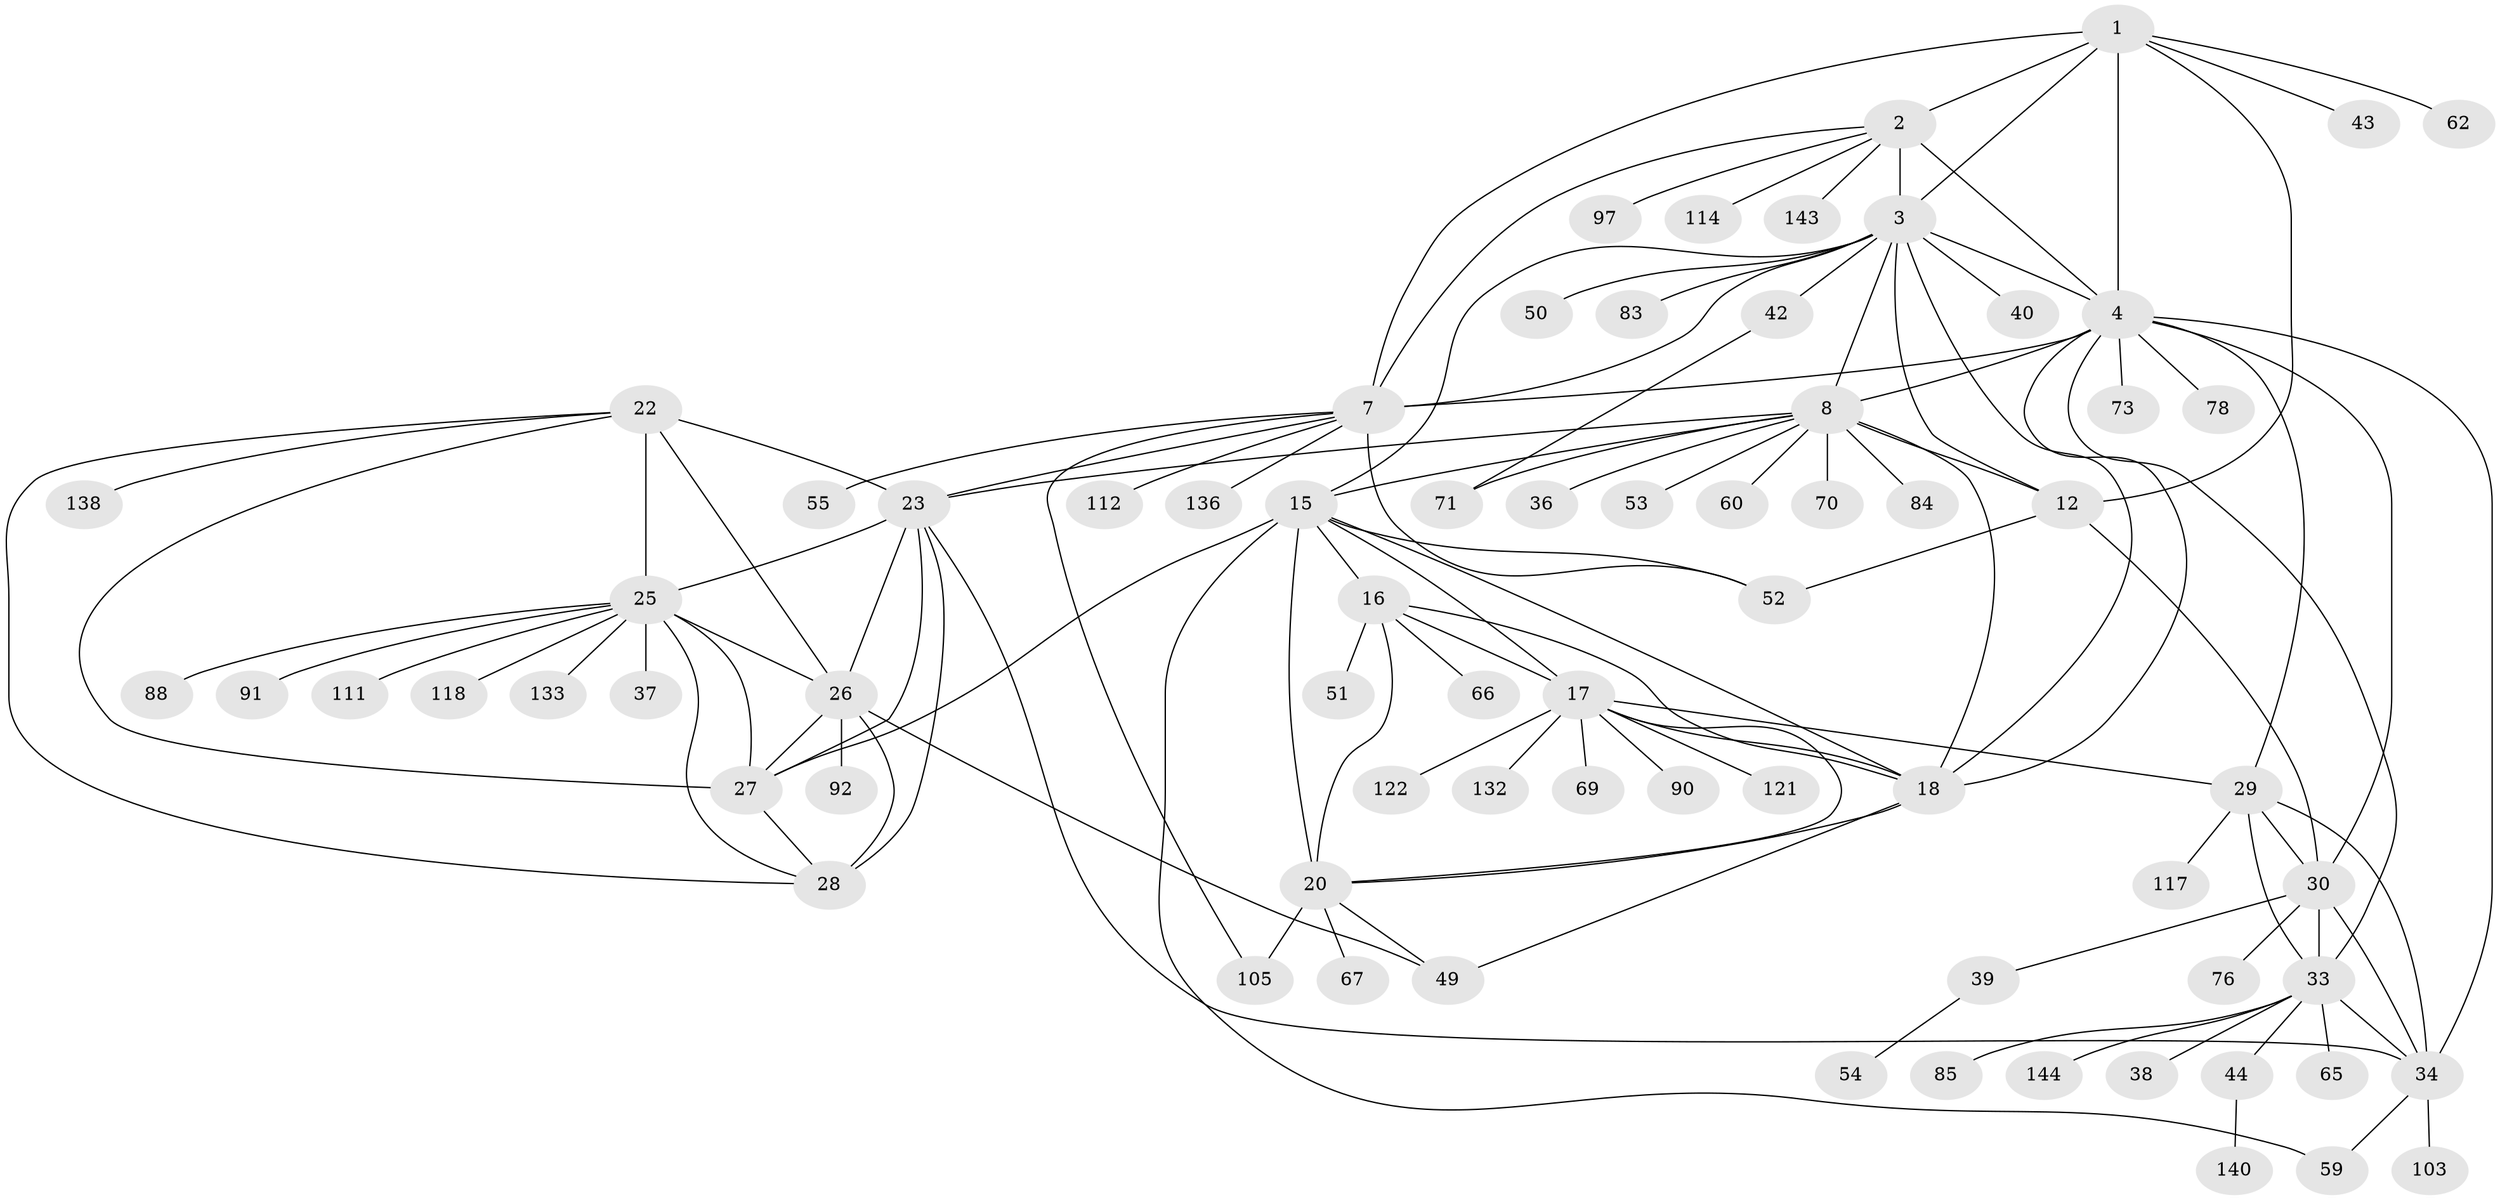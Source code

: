 // original degree distribution, {9: 0.0410958904109589, 11: 0.02054794520547945, 7: 0.04794520547945205, 14: 0.0136986301369863, 8: 0.04794520547945205, 10: 0.03424657534246575, 12: 0.0273972602739726, 13: 0.00684931506849315, 1: 0.5684931506849316, 2: 0.14383561643835616, 4: 0.00684931506849315, 3: 0.0410958904109589}
// Generated by graph-tools (version 1.1) at 2025/15/03/09/25 04:15:57]
// undirected, 73 vertices, 119 edges
graph export_dot {
graph [start="1"]
  node [color=gray90,style=filled];
  1;
  2;
  3 [super="+14+57+6+93+87"];
  4 [super="+80+5+31"];
  7 [super="+81+89"];
  8 [super="+11+10+9"];
  12 [super="+63+98+58"];
  15 [super="+19+129+95+64+21"];
  16;
  17;
  18;
  20;
  22;
  23 [super="+130+127+94+24"];
  25;
  26;
  27 [super="+48"];
  28 [super="+72"];
  29;
  30 [super="+109+110+32"];
  33;
  34;
  36;
  37 [super="+107"];
  38;
  39 [super="+41+75+79"];
  40;
  42;
  43;
  44;
  49 [super="+86"];
  50;
  51 [super="+99+113"];
  52 [super="+137"];
  53;
  54;
  55;
  59;
  60;
  62;
  65 [super="+102"];
  66;
  67;
  69;
  70;
  71;
  73;
  76 [super="+106+141"];
  78;
  83;
  84;
  85;
  88;
  90;
  91;
  92;
  97;
  103;
  105;
  111;
  112;
  114;
  117;
  118 [super="+124"];
  121;
  122;
  132;
  133 [super="+142"];
  136;
  138;
  140;
  143;
  144;
  1 -- 2;
  1 -- 3 [weight=2];
  1 -- 4 [weight=2];
  1 -- 7;
  1 -- 43;
  1 -- 62;
  1 -- 12;
  2 -- 3 [weight=2];
  2 -- 4 [weight=2];
  2 -- 7;
  2 -- 97;
  2 -- 114;
  2 -- 143;
  3 -- 4 [weight=4];
  3 -- 7 [weight=2];
  3 -- 50;
  3 -- 83;
  3 -- 8 [weight=5];
  3 -- 12 [weight=2];
  3 -- 40;
  3 -- 42;
  3 -- 15;
  3 -- 18;
  4 -- 7 [weight=2];
  4 -- 18;
  4 -- 73;
  4 -- 33;
  4 -- 34;
  4 -- 8;
  4 -- 78;
  4 -- 29;
  4 -- 30 [weight=3];
  7 -- 23;
  7 -- 55;
  7 -- 105;
  7 -- 112;
  7 -- 136;
  7 -- 52;
  8 -- 12 [weight=5];
  8 -- 60;
  8 -- 15;
  8 -- 36;
  8 -- 18;
  8 -- 84;
  8 -- 70;
  8 -- 23;
  8 -- 53;
  8 -- 71;
  12 -- 52;
  12 -- 30;
  15 -- 16 [weight=3];
  15 -- 17 [weight=3];
  15 -- 18 [weight=3];
  15 -- 20 [weight=3];
  15 -- 27;
  15 -- 52;
  15 -- 59;
  16 -- 17;
  16 -- 18;
  16 -- 20;
  16 -- 51;
  16 -- 66;
  17 -- 18;
  17 -- 20;
  17 -- 29;
  17 -- 69;
  17 -- 90;
  17 -- 121;
  17 -- 122;
  17 -- 132;
  18 -- 20;
  18 -- 49;
  20 -- 67;
  20 -- 105;
  20 -- 49;
  22 -- 23 [weight=2];
  22 -- 25;
  22 -- 26;
  22 -- 27;
  22 -- 28;
  22 -- 138;
  23 -- 25 [weight=2];
  23 -- 26 [weight=2];
  23 -- 27 [weight=2];
  23 -- 28 [weight=2];
  23 -- 34;
  25 -- 26;
  25 -- 27;
  25 -- 28;
  25 -- 37;
  25 -- 88;
  25 -- 91;
  25 -- 111;
  25 -- 118;
  25 -- 133;
  26 -- 27;
  26 -- 28;
  26 -- 49;
  26 -- 92;
  27 -- 28;
  29 -- 30 [weight=3];
  29 -- 33;
  29 -- 34;
  29 -- 117;
  30 -- 33 [weight=3];
  30 -- 34 [weight=3];
  30 -- 39;
  30 -- 76;
  33 -- 34;
  33 -- 38;
  33 -- 44;
  33 -- 65;
  33 -- 85;
  33 -- 144;
  34 -- 59;
  34 -- 103;
  39 -- 54;
  42 -- 71;
  44 -- 140;
}

